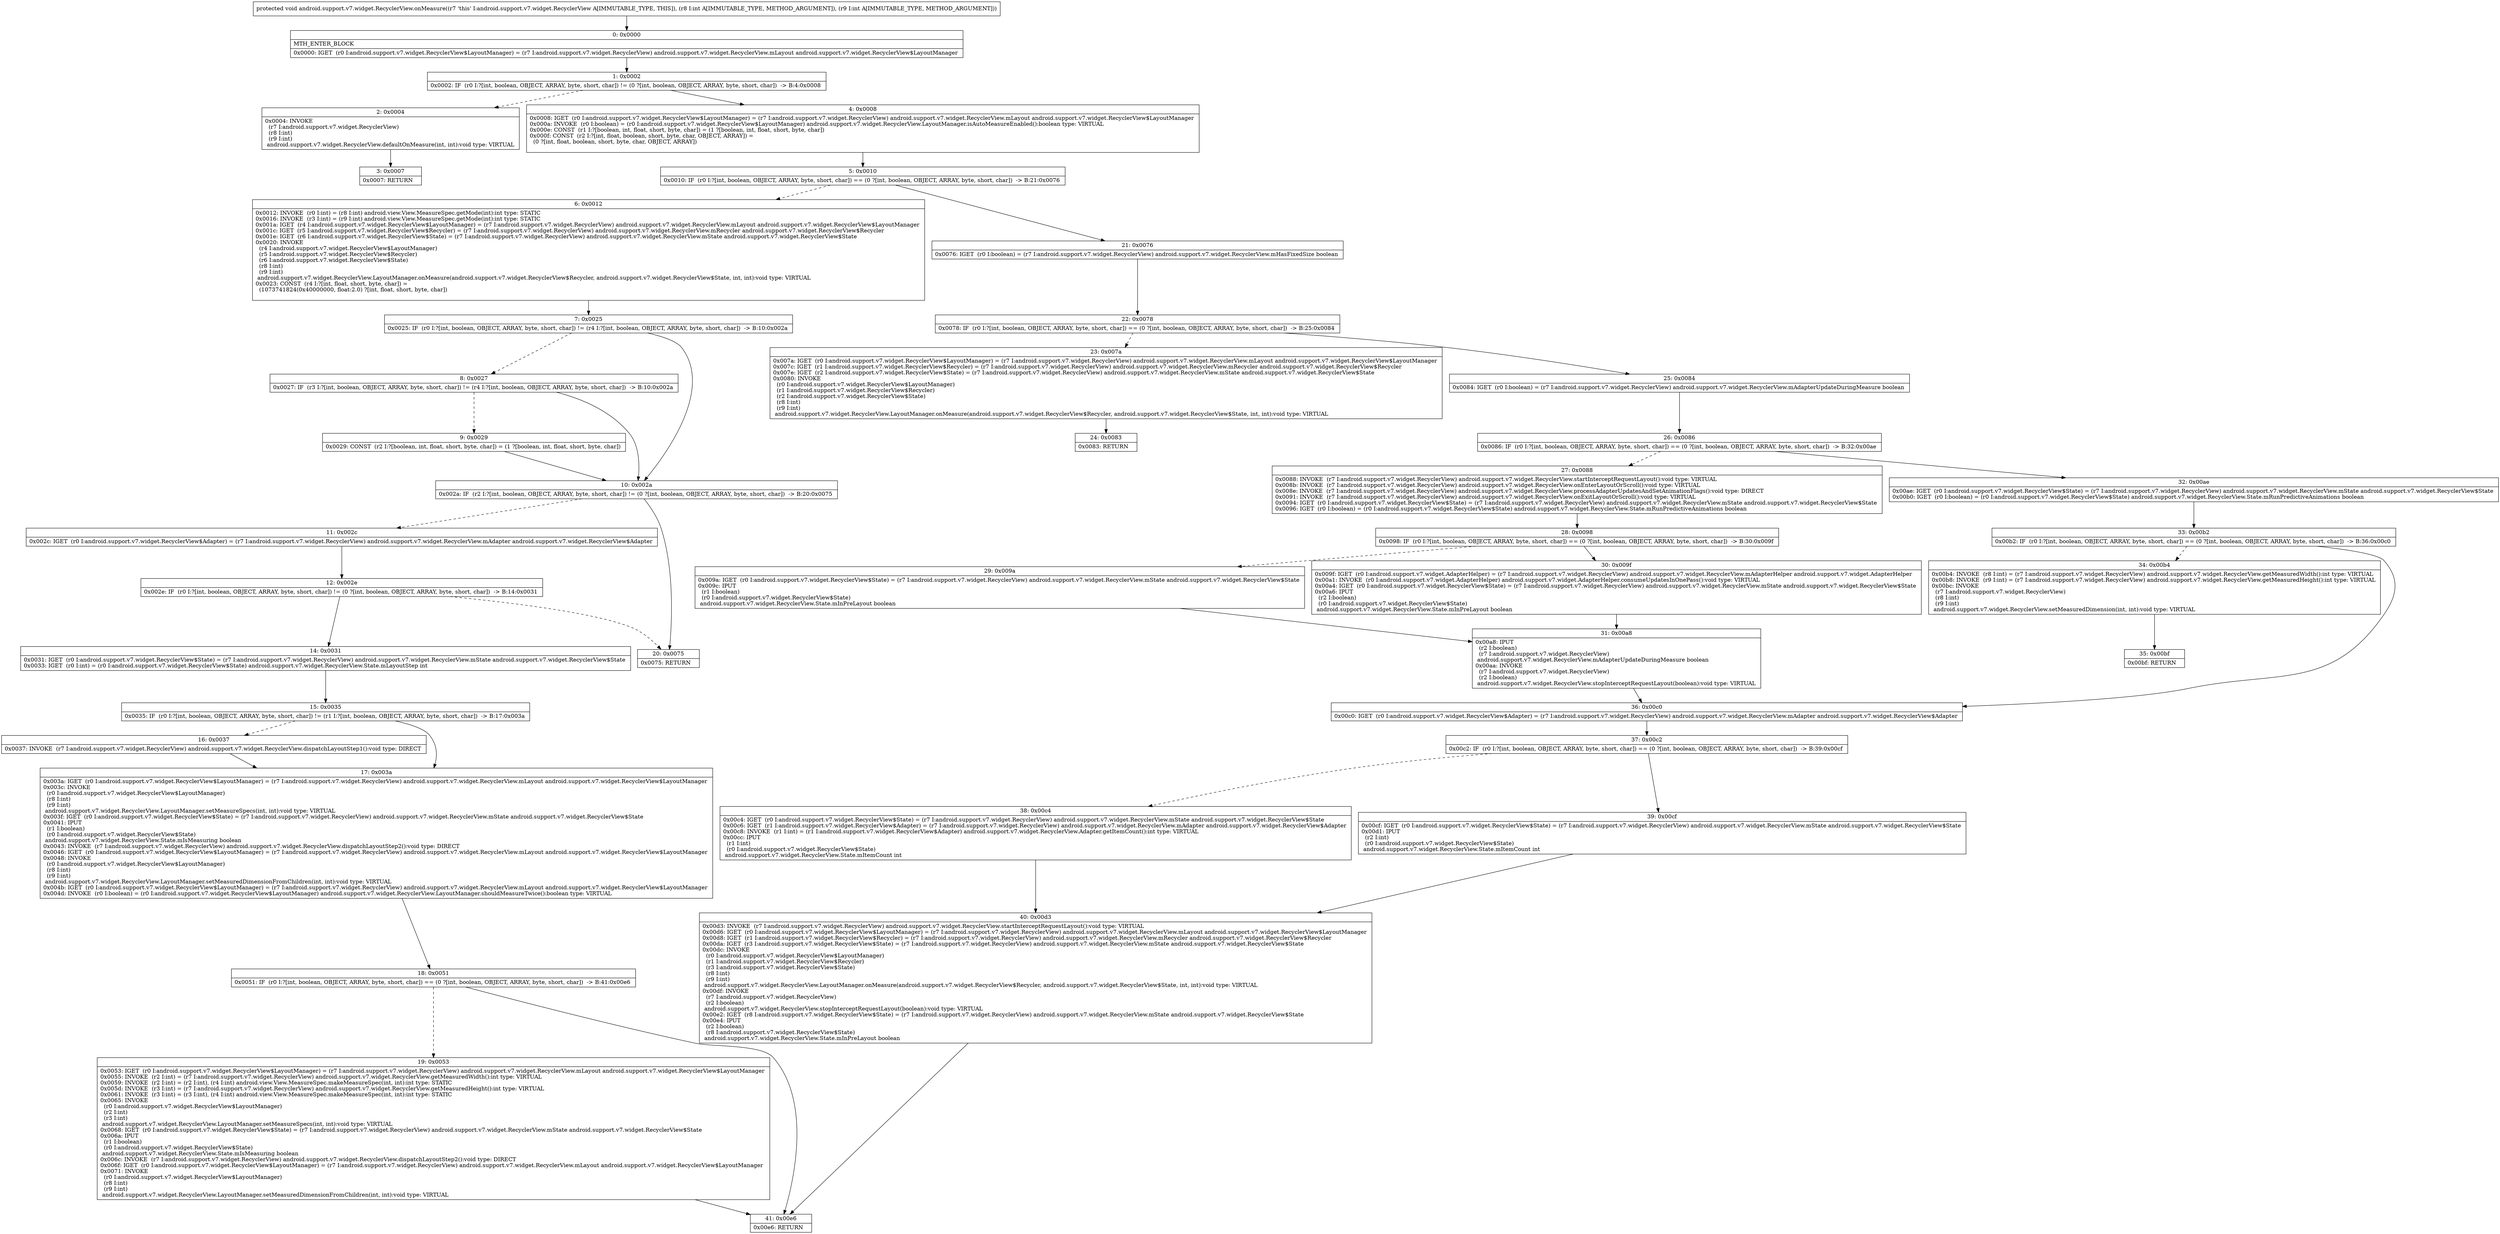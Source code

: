 digraph "CFG forandroid.support.v7.widget.RecyclerView.onMeasure(II)V" {
Node_0 [shape=record,label="{0\:\ 0x0000|MTH_ENTER_BLOCK\l|0x0000: IGET  (r0 I:android.support.v7.widget.RecyclerView$LayoutManager) = (r7 I:android.support.v7.widget.RecyclerView) android.support.v7.widget.RecyclerView.mLayout android.support.v7.widget.RecyclerView$LayoutManager \l}"];
Node_1 [shape=record,label="{1\:\ 0x0002|0x0002: IF  (r0 I:?[int, boolean, OBJECT, ARRAY, byte, short, char]) != (0 ?[int, boolean, OBJECT, ARRAY, byte, short, char])  \-\> B:4:0x0008 \l}"];
Node_2 [shape=record,label="{2\:\ 0x0004|0x0004: INVOKE  \l  (r7 I:android.support.v7.widget.RecyclerView)\l  (r8 I:int)\l  (r9 I:int)\l android.support.v7.widget.RecyclerView.defaultOnMeasure(int, int):void type: VIRTUAL \l}"];
Node_3 [shape=record,label="{3\:\ 0x0007|0x0007: RETURN   \l}"];
Node_4 [shape=record,label="{4\:\ 0x0008|0x0008: IGET  (r0 I:android.support.v7.widget.RecyclerView$LayoutManager) = (r7 I:android.support.v7.widget.RecyclerView) android.support.v7.widget.RecyclerView.mLayout android.support.v7.widget.RecyclerView$LayoutManager \l0x000a: INVOKE  (r0 I:boolean) = (r0 I:android.support.v7.widget.RecyclerView$LayoutManager) android.support.v7.widget.RecyclerView.LayoutManager.isAutoMeasureEnabled():boolean type: VIRTUAL \l0x000e: CONST  (r1 I:?[boolean, int, float, short, byte, char]) = (1 ?[boolean, int, float, short, byte, char]) \l0x000f: CONST  (r2 I:?[int, float, boolean, short, byte, char, OBJECT, ARRAY]) = \l  (0 ?[int, float, boolean, short, byte, char, OBJECT, ARRAY])\l \l}"];
Node_5 [shape=record,label="{5\:\ 0x0010|0x0010: IF  (r0 I:?[int, boolean, OBJECT, ARRAY, byte, short, char]) == (0 ?[int, boolean, OBJECT, ARRAY, byte, short, char])  \-\> B:21:0x0076 \l}"];
Node_6 [shape=record,label="{6\:\ 0x0012|0x0012: INVOKE  (r0 I:int) = (r8 I:int) android.view.View.MeasureSpec.getMode(int):int type: STATIC \l0x0016: INVOKE  (r3 I:int) = (r9 I:int) android.view.View.MeasureSpec.getMode(int):int type: STATIC \l0x001a: IGET  (r4 I:android.support.v7.widget.RecyclerView$LayoutManager) = (r7 I:android.support.v7.widget.RecyclerView) android.support.v7.widget.RecyclerView.mLayout android.support.v7.widget.RecyclerView$LayoutManager \l0x001c: IGET  (r5 I:android.support.v7.widget.RecyclerView$Recycler) = (r7 I:android.support.v7.widget.RecyclerView) android.support.v7.widget.RecyclerView.mRecycler android.support.v7.widget.RecyclerView$Recycler \l0x001e: IGET  (r6 I:android.support.v7.widget.RecyclerView$State) = (r7 I:android.support.v7.widget.RecyclerView) android.support.v7.widget.RecyclerView.mState android.support.v7.widget.RecyclerView$State \l0x0020: INVOKE  \l  (r4 I:android.support.v7.widget.RecyclerView$LayoutManager)\l  (r5 I:android.support.v7.widget.RecyclerView$Recycler)\l  (r6 I:android.support.v7.widget.RecyclerView$State)\l  (r8 I:int)\l  (r9 I:int)\l android.support.v7.widget.RecyclerView.LayoutManager.onMeasure(android.support.v7.widget.RecyclerView$Recycler, android.support.v7.widget.RecyclerView$State, int, int):void type: VIRTUAL \l0x0023: CONST  (r4 I:?[int, float, short, byte, char]) = \l  (1073741824(0x40000000, float:2.0) ?[int, float, short, byte, char])\l \l}"];
Node_7 [shape=record,label="{7\:\ 0x0025|0x0025: IF  (r0 I:?[int, boolean, OBJECT, ARRAY, byte, short, char]) != (r4 I:?[int, boolean, OBJECT, ARRAY, byte, short, char])  \-\> B:10:0x002a \l}"];
Node_8 [shape=record,label="{8\:\ 0x0027|0x0027: IF  (r3 I:?[int, boolean, OBJECT, ARRAY, byte, short, char]) != (r4 I:?[int, boolean, OBJECT, ARRAY, byte, short, char])  \-\> B:10:0x002a \l}"];
Node_9 [shape=record,label="{9\:\ 0x0029|0x0029: CONST  (r2 I:?[boolean, int, float, short, byte, char]) = (1 ?[boolean, int, float, short, byte, char]) \l}"];
Node_10 [shape=record,label="{10\:\ 0x002a|0x002a: IF  (r2 I:?[int, boolean, OBJECT, ARRAY, byte, short, char]) != (0 ?[int, boolean, OBJECT, ARRAY, byte, short, char])  \-\> B:20:0x0075 \l}"];
Node_11 [shape=record,label="{11\:\ 0x002c|0x002c: IGET  (r0 I:android.support.v7.widget.RecyclerView$Adapter) = (r7 I:android.support.v7.widget.RecyclerView) android.support.v7.widget.RecyclerView.mAdapter android.support.v7.widget.RecyclerView$Adapter \l}"];
Node_12 [shape=record,label="{12\:\ 0x002e|0x002e: IF  (r0 I:?[int, boolean, OBJECT, ARRAY, byte, short, char]) != (0 ?[int, boolean, OBJECT, ARRAY, byte, short, char])  \-\> B:14:0x0031 \l}"];
Node_14 [shape=record,label="{14\:\ 0x0031|0x0031: IGET  (r0 I:android.support.v7.widget.RecyclerView$State) = (r7 I:android.support.v7.widget.RecyclerView) android.support.v7.widget.RecyclerView.mState android.support.v7.widget.RecyclerView$State \l0x0033: IGET  (r0 I:int) = (r0 I:android.support.v7.widget.RecyclerView$State) android.support.v7.widget.RecyclerView.State.mLayoutStep int \l}"];
Node_15 [shape=record,label="{15\:\ 0x0035|0x0035: IF  (r0 I:?[int, boolean, OBJECT, ARRAY, byte, short, char]) != (r1 I:?[int, boolean, OBJECT, ARRAY, byte, short, char])  \-\> B:17:0x003a \l}"];
Node_16 [shape=record,label="{16\:\ 0x0037|0x0037: INVOKE  (r7 I:android.support.v7.widget.RecyclerView) android.support.v7.widget.RecyclerView.dispatchLayoutStep1():void type: DIRECT \l}"];
Node_17 [shape=record,label="{17\:\ 0x003a|0x003a: IGET  (r0 I:android.support.v7.widget.RecyclerView$LayoutManager) = (r7 I:android.support.v7.widget.RecyclerView) android.support.v7.widget.RecyclerView.mLayout android.support.v7.widget.RecyclerView$LayoutManager \l0x003c: INVOKE  \l  (r0 I:android.support.v7.widget.RecyclerView$LayoutManager)\l  (r8 I:int)\l  (r9 I:int)\l android.support.v7.widget.RecyclerView.LayoutManager.setMeasureSpecs(int, int):void type: VIRTUAL \l0x003f: IGET  (r0 I:android.support.v7.widget.RecyclerView$State) = (r7 I:android.support.v7.widget.RecyclerView) android.support.v7.widget.RecyclerView.mState android.support.v7.widget.RecyclerView$State \l0x0041: IPUT  \l  (r1 I:boolean)\l  (r0 I:android.support.v7.widget.RecyclerView$State)\l android.support.v7.widget.RecyclerView.State.mIsMeasuring boolean \l0x0043: INVOKE  (r7 I:android.support.v7.widget.RecyclerView) android.support.v7.widget.RecyclerView.dispatchLayoutStep2():void type: DIRECT \l0x0046: IGET  (r0 I:android.support.v7.widget.RecyclerView$LayoutManager) = (r7 I:android.support.v7.widget.RecyclerView) android.support.v7.widget.RecyclerView.mLayout android.support.v7.widget.RecyclerView$LayoutManager \l0x0048: INVOKE  \l  (r0 I:android.support.v7.widget.RecyclerView$LayoutManager)\l  (r8 I:int)\l  (r9 I:int)\l android.support.v7.widget.RecyclerView.LayoutManager.setMeasuredDimensionFromChildren(int, int):void type: VIRTUAL \l0x004b: IGET  (r0 I:android.support.v7.widget.RecyclerView$LayoutManager) = (r7 I:android.support.v7.widget.RecyclerView) android.support.v7.widget.RecyclerView.mLayout android.support.v7.widget.RecyclerView$LayoutManager \l0x004d: INVOKE  (r0 I:boolean) = (r0 I:android.support.v7.widget.RecyclerView$LayoutManager) android.support.v7.widget.RecyclerView.LayoutManager.shouldMeasureTwice():boolean type: VIRTUAL \l}"];
Node_18 [shape=record,label="{18\:\ 0x0051|0x0051: IF  (r0 I:?[int, boolean, OBJECT, ARRAY, byte, short, char]) == (0 ?[int, boolean, OBJECT, ARRAY, byte, short, char])  \-\> B:41:0x00e6 \l}"];
Node_19 [shape=record,label="{19\:\ 0x0053|0x0053: IGET  (r0 I:android.support.v7.widget.RecyclerView$LayoutManager) = (r7 I:android.support.v7.widget.RecyclerView) android.support.v7.widget.RecyclerView.mLayout android.support.v7.widget.RecyclerView$LayoutManager \l0x0055: INVOKE  (r2 I:int) = (r7 I:android.support.v7.widget.RecyclerView) android.support.v7.widget.RecyclerView.getMeasuredWidth():int type: VIRTUAL \l0x0059: INVOKE  (r2 I:int) = (r2 I:int), (r4 I:int) android.view.View.MeasureSpec.makeMeasureSpec(int, int):int type: STATIC \l0x005d: INVOKE  (r3 I:int) = (r7 I:android.support.v7.widget.RecyclerView) android.support.v7.widget.RecyclerView.getMeasuredHeight():int type: VIRTUAL \l0x0061: INVOKE  (r3 I:int) = (r3 I:int), (r4 I:int) android.view.View.MeasureSpec.makeMeasureSpec(int, int):int type: STATIC \l0x0065: INVOKE  \l  (r0 I:android.support.v7.widget.RecyclerView$LayoutManager)\l  (r2 I:int)\l  (r3 I:int)\l android.support.v7.widget.RecyclerView.LayoutManager.setMeasureSpecs(int, int):void type: VIRTUAL \l0x0068: IGET  (r0 I:android.support.v7.widget.RecyclerView$State) = (r7 I:android.support.v7.widget.RecyclerView) android.support.v7.widget.RecyclerView.mState android.support.v7.widget.RecyclerView$State \l0x006a: IPUT  \l  (r1 I:boolean)\l  (r0 I:android.support.v7.widget.RecyclerView$State)\l android.support.v7.widget.RecyclerView.State.mIsMeasuring boolean \l0x006c: INVOKE  (r7 I:android.support.v7.widget.RecyclerView) android.support.v7.widget.RecyclerView.dispatchLayoutStep2():void type: DIRECT \l0x006f: IGET  (r0 I:android.support.v7.widget.RecyclerView$LayoutManager) = (r7 I:android.support.v7.widget.RecyclerView) android.support.v7.widget.RecyclerView.mLayout android.support.v7.widget.RecyclerView$LayoutManager \l0x0071: INVOKE  \l  (r0 I:android.support.v7.widget.RecyclerView$LayoutManager)\l  (r8 I:int)\l  (r9 I:int)\l android.support.v7.widget.RecyclerView.LayoutManager.setMeasuredDimensionFromChildren(int, int):void type: VIRTUAL \l}"];
Node_20 [shape=record,label="{20\:\ 0x0075|0x0075: RETURN   \l}"];
Node_21 [shape=record,label="{21\:\ 0x0076|0x0076: IGET  (r0 I:boolean) = (r7 I:android.support.v7.widget.RecyclerView) android.support.v7.widget.RecyclerView.mHasFixedSize boolean \l}"];
Node_22 [shape=record,label="{22\:\ 0x0078|0x0078: IF  (r0 I:?[int, boolean, OBJECT, ARRAY, byte, short, char]) == (0 ?[int, boolean, OBJECT, ARRAY, byte, short, char])  \-\> B:25:0x0084 \l}"];
Node_23 [shape=record,label="{23\:\ 0x007a|0x007a: IGET  (r0 I:android.support.v7.widget.RecyclerView$LayoutManager) = (r7 I:android.support.v7.widget.RecyclerView) android.support.v7.widget.RecyclerView.mLayout android.support.v7.widget.RecyclerView$LayoutManager \l0x007c: IGET  (r1 I:android.support.v7.widget.RecyclerView$Recycler) = (r7 I:android.support.v7.widget.RecyclerView) android.support.v7.widget.RecyclerView.mRecycler android.support.v7.widget.RecyclerView$Recycler \l0x007e: IGET  (r2 I:android.support.v7.widget.RecyclerView$State) = (r7 I:android.support.v7.widget.RecyclerView) android.support.v7.widget.RecyclerView.mState android.support.v7.widget.RecyclerView$State \l0x0080: INVOKE  \l  (r0 I:android.support.v7.widget.RecyclerView$LayoutManager)\l  (r1 I:android.support.v7.widget.RecyclerView$Recycler)\l  (r2 I:android.support.v7.widget.RecyclerView$State)\l  (r8 I:int)\l  (r9 I:int)\l android.support.v7.widget.RecyclerView.LayoutManager.onMeasure(android.support.v7.widget.RecyclerView$Recycler, android.support.v7.widget.RecyclerView$State, int, int):void type: VIRTUAL \l}"];
Node_24 [shape=record,label="{24\:\ 0x0083|0x0083: RETURN   \l}"];
Node_25 [shape=record,label="{25\:\ 0x0084|0x0084: IGET  (r0 I:boolean) = (r7 I:android.support.v7.widget.RecyclerView) android.support.v7.widget.RecyclerView.mAdapterUpdateDuringMeasure boolean \l}"];
Node_26 [shape=record,label="{26\:\ 0x0086|0x0086: IF  (r0 I:?[int, boolean, OBJECT, ARRAY, byte, short, char]) == (0 ?[int, boolean, OBJECT, ARRAY, byte, short, char])  \-\> B:32:0x00ae \l}"];
Node_27 [shape=record,label="{27\:\ 0x0088|0x0088: INVOKE  (r7 I:android.support.v7.widget.RecyclerView) android.support.v7.widget.RecyclerView.startInterceptRequestLayout():void type: VIRTUAL \l0x008b: INVOKE  (r7 I:android.support.v7.widget.RecyclerView) android.support.v7.widget.RecyclerView.onEnterLayoutOrScroll():void type: VIRTUAL \l0x008e: INVOKE  (r7 I:android.support.v7.widget.RecyclerView) android.support.v7.widget.RecyclerView.processAdapterUpdatesAndSetAnimationFlags():void type: DIRECT \l0x0091: INVOKE  (r7 I:android.support.v7.widget.RecyclerView) android.support.v7.widget.RecyclerView.onExitLayoutOrScroll():void type: VIRTUAL \l0x0094: IGET  (r0 I:android.support.v7.widget.RecyclerView$State) = (r7 I:android.support.v7.widget.RecyclerView) android.support.v7.widget.RecyclerView.mState android.support.v7.widget.RecyclerView$State \l0x0096: IGET  (r0 I:boolean) = (r0 I:android.support.v7.widget.RecyclerView$State) android.support.v7.widget.RecyclerView.State.mRunPredictiveAnimations boolean \l}"];
Node_28 [shape=record,label="{28\:\ 0x0098|0x0098: IF  (r0 I:?[int, boolean, OBJECT, ARRAY, byte, short, char]) == (0 ?[int, boolean, OBJECT, ARRAY, byte, short, char])  \-\> B:30:0x009f \l}"];
Node_29 [shape=record,label="{29\:\ 0x009a|0x009a: IGET  (r0 I:android.support.v7.widget.RecyclerView$State) = (r7 I:android.support.v7.widget.RecyclerView) android.support.v7.widget.RecyclerView.mState android.support.v7.widget.RecyclerView$State \l0x009c: IPUT  \l  (r1 I:boolean)\l  (r0 I:android.support.v7.widget.RecyclerView$State)\l android.support.v7.widget.RecyclerView.State.mInPreLayout boolean \l}"];
Node_30 [shape=record,label="{30\:\ 0x009f|0x009f: IGET  (r0 I:android.support.v7.widget.AdapterHelper) = (r7 I:android.support.v7.widget.RecyclerView) android.support.v7.widget.RecyclerView.mAdapterHelper android.support.v7.widget.AdapterHelper \l0x00a1: INVOKE  (r0 I:android.support.v7.widget.AdapterHelper) android.support.v7.widget.AdapterHelper.consumeUpdatesInOnePass():void type: VIRTUAL \l0x00a4: IGET  (r0 I:android.support.v7.widget.RecyclerView$State) = (r7 I:android.support.v7.widget.RecyclerView) android.support.v7.widget.RecyclerView.mState android.support.v7.widget.RecyclerView$State \l0x00a6: IPUT  \l  (r2 I:boolean)\l  (r0 I:android.support.v7.widget.RecyclerView$State)\l android.support.v7.widget.RecyclerView.State.mInPreLayout boolean \l}"];
Node_31 [shape=record,label="{31\:\ 0x00a8|0x00a8: IPUT  \l  (r2 I:boolean)\l  (r7 I:android.support.v7.widget.RecyclerView)\l android.support.v7.widget.RecyclerView.mAdapterUpdateDuringMeasure boolean \l0x00aa: INVOKE  \l  (r7 I:android.support.v7.widget.RecyclerView)\l  (r2 I:boolean)\l android.support.v7.widget.RecyclerView.stopInterceptRequestLayout(boolean):void type: VIRTUAL \l}"];
Node_32 [shape=record,label="{32\:\ 0x00ae|0x00ae: IGET  (r0 I:android.support.v7.widget.RecyclerView$State) = (r7 I:android.support.v7.widget.RecyclerView) android.support.v7.widget.RecyclerView.mState android.support.v7.widget.RecyclerView$State \l0x00b0: IGET  (r0 I:boolean) = (r0 I:android.support.v7.widget.RecyclerView$State) android.support.v7.widget.RecyclerView.State.mRunPredictiveAnimations boolean \l}"];
Node_33 [shape=record,label="{33\:\ 0x00b2|0x00b2: IF  (r0 I:?[int, boolean, OBJECT, ARRAY, byte, short, char]) == (0 ?[int, boolean, OBJECT, ARRAY, byte, short, char])  \-\> B:36:0x00c0 \l}"];
Node_34 [shape=record,label="{34\:\ 0x00b4|0x00b4: INVOKE  (r8 I:int) = (r7 I:android.support.v7.widget.RecyclerView) android.support.v7.widget.RecyclerView.getMeasuredWidth():int type: VIRTUAL \l0x00b8: INVOKE  (r9 I:int) = (r7 I:android.support.v7.widget.RecyclerView) android.support.v7.widget.RecyclerView.getMeasuredHeight():int type: VIRTUAL \l0x00bc: INVOKE  \l  (r7 I:android.support.v7.widget.RecyclerView)\l  (r8 I:int)\l  (r9 I:int)\l android.support.v7.widget.RecyclerView.setMeasuredDimension(int, int):void type: VIRTUAL \l}"];
Node_35 [shape=record,label="{35\:\ 0x00bf|0x00bf: RETURN   \l}"];
Node_36 [shape=record,label="{36\:\ 0x00c0|0x00c0: IGET  (r0 I:android.support.v7.widget.RecyclerView$Adapter) = (r7 I:android.support.v7.widget.RecyclerView) android.support.v7.widget.RecyclerView.mAdapter android.support.v7.widget.RecyclerView$Adapter \l}"];
Node_37 [shape=record,label="{37\:\ 0x00c2|0x00c2: IF  (r0 I:?[int, boolean, OBJECT, ARRAY, byte, short, char]) == (0 ?[int, boolean, OBJECT, ARRAY, byte, short, char])  \-\> B:39:0x00cf \l}"];
Node_38 [shape=record,label="{38\:\ 0x00c4|0x00c4: IGET  (r0 I:android.support.v7.widget.RecyclerView$State) = (r7 I:android.support.v7.widget.RecyclerView) android.support.v7.widget.RecyclerView.mState android.support.v7.widget.RecyclerView$State \l0x00c6: IGET  (r1 I:android.support.v7.widget.RecyclerView$Adapter) = (r7 I:android.support.v7.widget.RecyclerView) android.support.v7.widget.RecyclerView.mAdapter android.support.v7.widget.RecyclerView$Adapter \l0x00c8: INVOKE  (r1 I:int) = (r1 I:android.support.v7.widget.RecyclerView$Adapter) android.support.v7.widget.RecyclerView.Adapter.getItemCount():int type: VIRTUAL \l0x00cc: IPUT  \l  (r1 I:int)\l  (r0 I:android.support.v7.widget.RecyclerView$State)\l android.support.v7.widget.RecyclerView.State.mItemCount int \l}"];
Node_39 [shape=record,label="{39\:\ 0x00cf|0x00cf: IGET  (r0 I:android.support.v7.widget.RecyclerView$State) = (r7 I:android.support.v7.widget.RecyclerView) android.support.v7.widget.RecyclerView.mState android.support.v7.widget.RecyclerView$State \l0x00d1: IPUT  \l  (r2 I:int)\l  (r0 I:android.support.v7.widget.RecyclerView$State)\l android.support.v7.widget.RecyclerView.State.mItemCount int \l}"];
Node_40 [shape=record,label="{40\:\ 0x00d3|0x00d3: INVOKE  (r7 I:android.support.v7.widget.RecyclerView) android.support.v7.widget.RecyclerView.startInterceptRequestLayout():void type: VIRTUAL \l0x00d6: IGET  (r0 I:android.support.v7.widget.RecyclerView$LayoutManager) = (r7 I:android.support.v7.widget.RecyclerView) android.support.v7.widget.RecyclerView.mLayout android.support.v7.widget.RecyclerView$LayoutManager \l0x00d8: IGET  (r1 I:android.support.v7.widget.RecyclerView$Recycler) = (r7 I:android.support.v7.widget.RecyclerView) android.support.v7.widget.RecyclerView.mRecycler android.support.v7.widget.RecyclerView$Recycler \l0x00da: IGET  (r3 I:android.support.v7.widget.RecyclerView$State) = (r7 I:android.support.v7.widget.RecyclerView) android.support.v7.widget.RecyclerView.mState android.support.v7.widget.RecyclerView$State \l0x00dc: INVOKE  \l  (r0 I:android.support.v7.widget.RecyclerView$LayoutManager)\l  (r1 I:android.support.v7.widget.RecyclerView$Recycler)\l  (r3 I:android.support.v7.widget.RecyclerView$State)\l  (r8 I:int)\l  (r9 I:int)\l android.support.v7.widget.RecyclerView.LayoutManager.onMeasure(android.support.v7.widget.RecyclerView$Recycler, android.support.v7.widget.RecyclerView$State, int, int):void type: VIRTUAL \l0x00df: INVOKE  \l  (r7 I:android.support.v7.widget.RecyclerView)\l  (r2 I:boolean)\l android.support.v7.widget.RecyclerView.stopInterceptRequestLayout(boolean):void type: VIRTUAL \l0x00e2: IGET  (r8 I:android.support.v7.widget.RecyclerView$State) = (r7 I:android.support.v7.widget.RecyclerView) android.support.v7.widget.RecyclerView.mState android.support.v7.widget.RecyclerView$State \l0x00e4: IPUT  \l  (r2 I:boolean)\l  (r8 I:android.support.v7.widget.RecyclerView$State)\l android.support.v7.widget.RecyclerView.State.mInPreLayout boolean \l}"];
Node_41 [shape=record,label="{41\:\ 0x00e6|0x00e6: RETURN   \l}"];
MethodNode[shape=record,label="{protected void android.support.v7.widget.RecyclerView.onMeasure((r7 'this' I:android.support.v7.widget.RecyclerView A[IMMUTABLE_TYPE, THIS]), (r8 I:int A[IMMUTABLE_TYPE, METHOD_ARGUMENT]), (r9 I:int A[IMMUTABLE_TYPE, METHOD_ARGUMENT])) }"];
MethodNode -> Node_0;
Node_0 -> Node_1;
Node_1 -> Node_2[style=dashed];
Node_1 -> Node_4;
Node_2 -> Node_3;
Node_4 -> Node_5;
Node_5 -> Node_6[style=dashed];
Node_5 -> Node_21;
Node_6 -> Node_7;
Node_7 -> Node_8[style=dashed];
Node_7 -> Node_10;
Node_8 -> Node_9[style=dashed];
Node_8 -> Node_10;
Node_9 -> Node_10;
Node_10 -> Node_11[style=dashed];
Node_10 -> Node_20;
Node_11 -> Node_12;
Node_12 -> Node_14;
Node_12 -> Node_20[style=dashed];
Node_14 -> Node_15;
Node_15 -> Node_16[style=dashed];
Node_15 -> Node_17;
Node_16 -> Node_17;
Node_17 -> Node_18;
Node_18 -> Node_19[style=dashed];
Node_18 -> Node_41;
Node_19 -> Node_41;
Node_21 -> Node_22;
Node_22 -> Node_23[style=dashed];
Node_22 -> Node_25;
Node_23 -> Node_24;
Node_25 -> Node_26;
Node_26 -> Node_27[style=dashed];
Node_26 -> Node_32;
Node_27 -> Node_28;
Node_28 -> Node_29[style=dashed];
Node_28 -> Node_30;
Node_29 -> Node_31;
Node_30 -> Node_31;
Node_31 -> Node_36;
Node_32 -> Node_33;
Node_33 -> Node_34[style=dashed];
Node_33 -> Node_36;
Node_34 -> Node_35;
Node_36 -> Node_37;
Node_37 -> Node_38[style=dashed];
Node_37 -> Node_39;
Node_38 -> Node_40;
Node_39 -> Node_40;
Node_40 -> Node_41;
}

